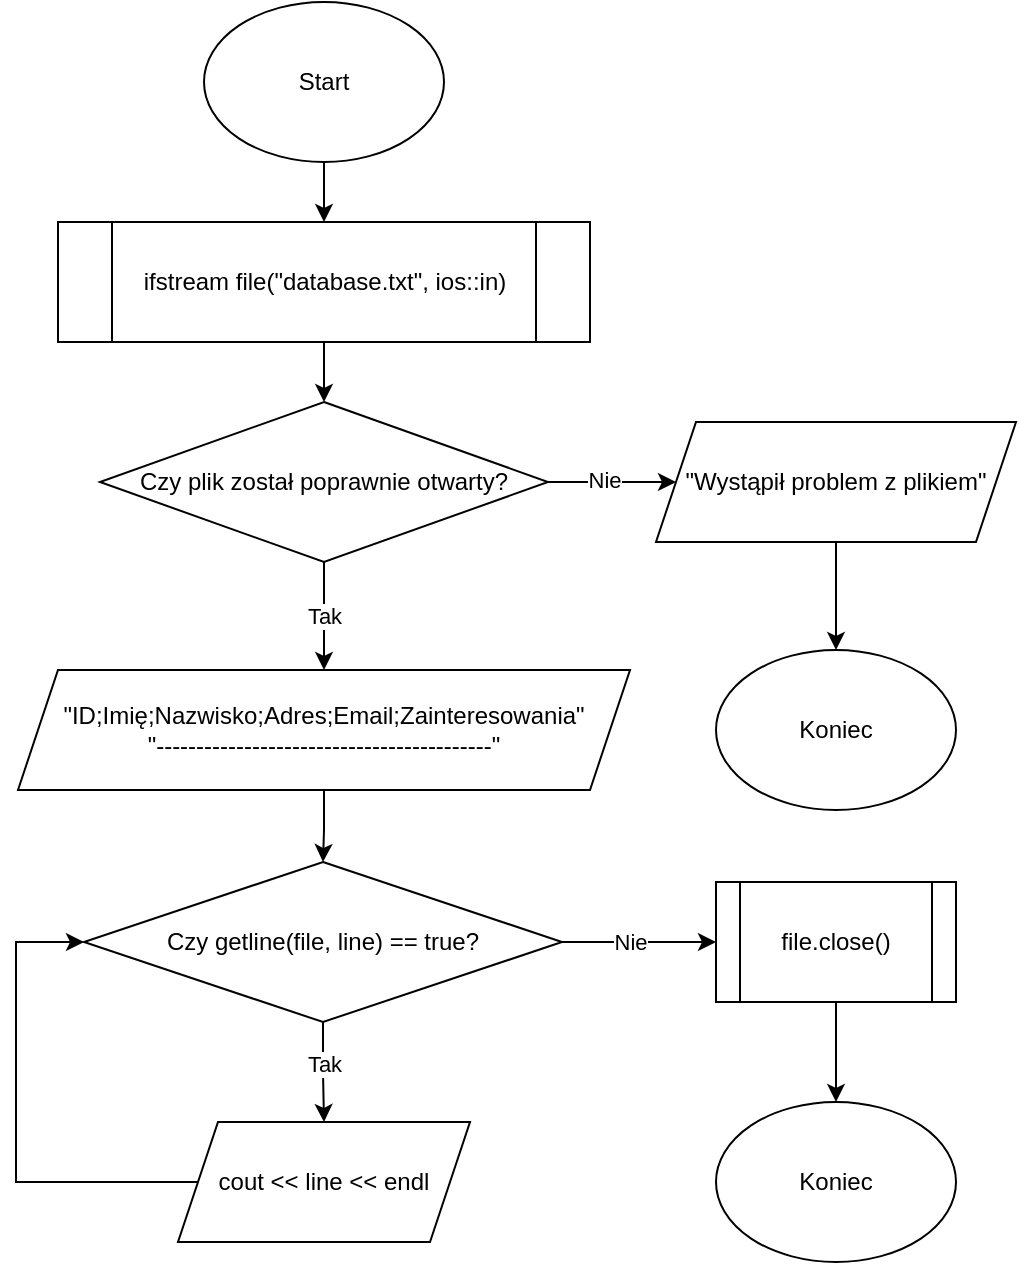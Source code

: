 <mxfile version="26.0.6">
  <diagram id="C5RBs43oDa-KdzZeNtuy" name="Page-1">
    <mxGraphModel dx="2074" dy="1106" grid="1" gridSize="10" guides="1" tooltips="1" connect="1" arrows="1" fold="1" page="1" pageScale="1" pageWidth="827" pageHeight="1169" math="0" shadow="0">
      <root>
        <mxCell id="WIyWlLk6GJQsqaUBKTNV-0" />
        <mxCell id="WIyWlLk6GJQsqaUBKTNV-1" parent="WIyWlLk6GJQsqaUBKTNV-0" />
        <mxCell id="_CXZApP4Lj2RyQO2mTWq-2" style="edgeStyle=orthogonalEdgeStyle;rounded=0;orthogonalLoop=1;jettySize=auto;html=1;entryX=0.5;entryY=0;entryDx=0;entryDy=0;" parent="WIyWlLk6GJQsqaUBKTNV-1" source="_CXZApP4Lj2RyQO2mTWq-0" edge="1">
          <mxGeometry relative="1" as="geometry">
            <mxPoint x="414" y="190" as="targetPoint" />
          </mxGeometry>
        </mxCell>
        <mxCell id="_CXZApP4Lj2RyQO2mTWq-0" value="Start" style="ellipse;whiteSpace=wrap;html=1;" parent="WIyWlLk6GJQsqaUBKTNV-1" vertex="1">
          <mxGeometry x="354" y="80" width="120" height="80" as="geometry" />
        </mxCell>
        <mxCell id="_CXZApP4Lj2RyQO2mTWq-4" style="edgeStyle=orthogonalEdgeStyle;rounded=0;orthogonalLoop=1;jettySize=auto;html=1;entryX=0.5;entryY=0;entryDx=0;entryDy=0;" parent="WIyWlLk6GJQsqaUBKTNV-1" target="_CXZApP4Lj2RyQO2mTWq-3" edge="1">
          <mxGeometry relative="1" as="geometry">
            <mxPoint x="414" y="250" as="sourcePoint" />
          </mxGeometry>
        </mxCell>
        <mxCell id="_CXZApP4Lj2RyQO2mTWq-6" style="edgeStyle=orthogonalEdgeStyle;rounded=0;orthogonalLoop=1;jettySize=auto;html=1;" parent="WIyWlLk6GJQsqaUBKTNV-1" source="_CXZApP4Lj2RyQO2mTWq-3" target="_CXZApP4Lj2RyQO2mTWq-5" edge="1">
          <mxGeometry relative="1" as="geometry" />
        </mxCell>
        <mxCell id="_CXZApP4Lj2RyQO2mTWq-7" value="Nie" style="edgeLabel;html=1;align=center;verticalAlign=middle;resizable=0;points=[];" parent="_CXZApP4Lj2RyQO2mTWq-6" vertex="1" connectable="0">
          <mxGeometry x="-0.123" y="1" relative="1" as="geometry">
            <mxPoint as="offset" />
          </mxGeometry>
        </mxCell>
        <mxCell id="FbcTBPORC776hoxhu8sN-0" value="" style="edgeStyle=orthogonalEdgeStyle;rounded=0;orthogonalLoop=1;jettySize=auto;html=1;" parent="WIyWlLk6GJQsqaUBKTNV-1" source="_CXZApP4Lj2RyQO2mTWq-3" target="_CXZApP4Lj2RyQO2mTWq-12" edge="1">
          <mxGeometry relative="1" as="geometry" />
        </mxCell>
        <mxCell id="FbcTBPORC776hoxhu8sN-1" value="Tak" style="edgeLabel;html=1;align=center;verticalAlign=middle;resizable=0;points=[];" parent="FbcTBPORC776hoxhu8sN-0" vertex="1" connectable="0">
          <mxGeometry relative="1" as="geometry">
            <mxPoint as="offset" />
          </mxGeometry>
        </mxCell>
        <mxCell id="_CXZApP4Lj2RyQO2mTWq-3" value="Czy plik został poprawnie otwarty?" style="rhombus;whiteSpace=wrap;html=1;" parent="WIyWlLk6GJQsqaUBKTNV-1" vertex="1">
          <mxGeometry x="302" y="280" width="224" height="80" as="geometry" />
        </mxCell>
        <mxCell id="DUNeM8aMIoaKyTc0PqSr-3" value="" style="edgeStyle=orthogonalEdgeStyle;rounded=0;orthogonalLoop=1;jettySize=auto;html=1;" parent="WIyWlLk6GJQsqaUBKTNV-1" source="_CXZApP4Lj2RyQO2mTWq-5" target="DUNeM8aMIoaKyTc0PqSr-2" edge="1">
          <mxGeometry relative="1" as="geometry" />
        </mxCell>
        <mxCell id="_CXZApP4Lj2RyQO2mTWq-5" value="&lt;div&gt;&lt;span style=&quot;background-color: transparent; color: light-dark(rgb(0, 0, 0), rgb(255, 255, 255));&quot;&gt;&quot;Wystąpił problem z plikiem&quot;&lt;/span&gt;&lt;/div&gt;" style="shape=parallelogram;perimeter=parallelogramPerimeter;whiteSpace=wrap;html=1;fixedSize=1;" parent="WIyWlLk6GJQsqaUBKTNV-1" vertex="1">
          <mxGeometry x="580" y="290" width="180" height="60" as="geometry" />
        </mxCell>
        <mxCell id="PKnsp6tICvUwYYiCqmeV-0" value="" style="edgeStyle=orthogonalEdgeStyle;rounded=0;orthogonalLoop=1;jettySize=auto;html=1;" edge="1" parent="WIyWlLk6GJQsqaUBKTNV-1" source="_CXZApP4Lj2RyQO2mTWq-12" target="_CXZApP4Lj2RyQO2mTWq-14">
          <mxGeometry relative="1" as="geometry" />
        </mxCell>
        <mxCell id="_CXZApP4Lj2RyQO2mTWq-12" value="&lt;div&gt;&lt;span style=&quot;background-color: transparent; color: light-dark(rgb(0, 0, 0), rgb(255, 255, 255));&quot;&gt;&quot;ID;Imię;Nazwisko;Adres;Email;Zainteresowania&quot;&lt;/span&gt;&lt;/div&gt;&lt;div&gt;&quot;------------------------------------------&quot;&lt;/div&gt;" style="shape=parallelogram;perimeter=parallelogramPerimeter;whiteSpace=wrap;html=1;fixedSize=1;" parent="WIyWlLk6GJQsqaUBKTNV-1" vertex="1">
          <mxGeometry x="261" y="414" width="306" height="60" as="geometry" />
        </mxCell>
        <mxCell id="PKnsp6tICvUwYYiCqmeV-1" value="" style="edgeStyle=orthogonalEdgeStyle;rounded=0;orthogonalLoop=1;jettySize=auto;html=1;" edge="1" parent="WIyWlLk6GJQsqaUBKTNV-1" source="_CXZApP4Lj2RyQO2mTWq-14" target="_CXZApP4Lj2RyQO2mTWq-17">
          <mxGeometry relative="1" as="geometry" />
        </mxCell>
        <mxCell id="PKnsp6tICvUwYYiCqmeV-2" value="Tak" style="edgeLabel;html=1;align=center;verticalAlign=middle;resizable=0;points=[];" vertex="1" connectable="0" parent="PKnsp6tICvUwYYiCqmeV-1">
          <mxGeometry x="0.05" relative="1" as="geometry">
            <mxPoint y="-5" as="offset" />
          </mxGeometry>
        </mxCell>
        <mxCell id="PKnsp6tICvUwYYiCqmeV-6" value="" style="edgeStyle=orthogonalEdgeStyle;rounded=0;orthogonalLoop=1;jettySize=auto;html=1;" edge="1" parent="WIyWlLk6GJQsqaUBKTNV-1" source="_CXZApP4Lj2RyQO2mTWq-14" target="DUNeM8aMIoaKyTc0PqSr-1">
          <mxGeometry relative="1" as="geometry" />
        </mxCell>
        <mxCell id="PKnsp6tICvUwYYiCqmeV-7" value="Nie" style="edgeLabel;html=1;align=center;verticalAlign=middle;resizable=0;points=[];" vertex="1" connectable="0" parent="PKnsp6tICvUwYYiCqmeV-6">
          <mxGeometry x="-0.065" y="-3" relative="1" as="geometry">
            <mxPoint x="-2" y="-3" as="offset" />
          </mxGeometry>
        </mxCell>
        <mxCell id="_CXZApP4Lj2RyQO2mTWq-14" value="Czy getline(file, line) == true?" style="rhombus;whiteSpace=wrap;html=1;" parent="WIyWlLk6GJQsqaUBKTNV-1" vertex="1">
          <mxGeometry x="294" y="510" width="239" height="80" as="geometry" />
        </mxCell>
        <mxCell id="PKnsp6tICvUwYYiCqmeV-4" style="edgeStyle=orthogonalEdgeStyle;rounded=0;orthogonalLoop=1;jettySize=auto;html=1;entryX=0;entryY=0.5;entryDx=0;entryDy=0;exitX=0;exitY=0.5;exitDx=0;exitDy=0;" edge="1" parent="WIyWlLk6GJQsqaUBKTNV-1" source="_CXZApP4Lj2RyQO2mTWq-17" target="_CXZApP4Lj2RyQO2mTWq-14">
          <mxGeometry relative="1" as="geometry">
            <Array as="points">
              <mxPoint x="260" y="670" />
              <mxPoint x="260" y="550" />
            </Array>
          </mxGeometry>
        </mxCell>
        <mxCell id="_CXZApP4Lj2RyQO2mTWq-17" value="cout &amp;lt;&amp;lt; line &amp;lt;&amp;lt; endl" style="shape=parallelogram;perimeter=parallelogramPerimeter;whiteSpace=wrap;html=1;fixedSize=1;" parent="WIyWlLk6GJQsqaUBKTNV-1" vertex="1">
          <mxGeometry x="341" y="640" width="146" height="60" as="geometry" />
        </mxCell>
        <mxCell id="_CXZApP4Lj2RyQO2mTWq-25" value="Koniec" style="ellipse;whiteSpace=wrap;html=1;" parent="WIyWlLk6GJQsqaUBKTNV-1" vertex="1">
          <mxGeometry x="610" y="630" width="120" height="80" as="geometry" />
        </mxCell>
        <mxCell id="DUNeM8aMIoaKyTc0PqSr-0" value="ifstream file(&quot;database.txt&quot;, ios::in)" style="shape=process;whiteSpace=wrap;html=1;backgroundOutline=1;" parent="WIyWlLk6GJQsqaUBKTNV-1" vertex="1">
          <mxGeometry x="281" y="190" width="266" height="60" as="geometry" />
        </mxCell>
        <mxCell id="PKnsp6tICvUwYYiCqmeV-5" value="" style="edgeStyle=orthogonalEdgeStyle;rounded=0;orthogonalLoop=1;jettySize=auto;html=1;" edge="1" parent="WIyWlLk6GJQsqaUBKTNV-1" source="DUNeM8aMIoaKyTc0PqSr-1" target="_CXZApP4Lj2RyQO2mTWq-25">
          <mxGeometry relative="1" as="geometry" />
        </mxCell>
        <mxCell id="DUNeM8aMIoaKyTc0PqSr-1" value="file.close()" style="shape=process;whiteSpace=wrap;html=1;backgroundOutline=1;" parent="WIyWlLk6GJQsqaUBKTNV-1" vertex="1">
          <mxGeometry x="610" y="520" width="120" height="60" as="geometry" />
        </mxCell>
        <mxCell id="DUNeM8aMIoaKyTc0PqSr-2" value="Koniec" style="ellipse;whiteSpace=wrap;html=1;" parent="WIyWlLk6GJQsqaUBKTNV-1" vertex="1">
          <mxGeometry x="610" y="404" width="120" height="80" as="geometry" />
        </mxCell>
      </root>
    </mxGraphModel>
  </diagram>
</mxfile>
